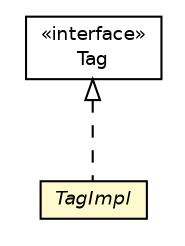 #!/usr/local/bin/dot
#
# Class diagram 
# Generated by UMLGraph version 5.2 (http://www.umlgraph.org/)
#

digraph G {
	edge [fontname="Helvetica",fontsize=10,labelfontname="Helvetica",labelfontsize=10];
	node [fontname="Helvetica",fontsize=10,shape=plaintext];
	nodesep=0.25;
	ranksep=0.5;
	// chameleon.core.tag.TagImpl
	c23839 [label=<<table title="chameleon.core.tag.TagImpl" border="0" cellborder="1" cellspacing="0" cellpadding="2" port="p" bgcolor="lemonChiffon" href="./TagImpl.html">
		<tr><td><table border="0" cellspacing="0" cellpadding="1">
<tr><td align="center" balign="center"><font face="Helvetica-Oblique"> TagImpl </font></td></tr>
		</table></td></tr>
		</table>>, fontname="Helvetica", fontcolor="black", fontsize=9.0];
	// chameleon.core.tag.Tag
	c23840 [label=<<table title="chameleon.core.tag.Tag" border="0" cellborder="1" cellspacing="0" cellpadding="2" port="p" href="./Tag.html">
		<tr><td><table border="0" cellspacing="0" cellpadding="1">
<tr><td align="center" balign="center"> &#171;interface&#187; </td></tr>
<tr><td align="center" balign="center"> Tag </td></tr>
		</table></td></tr>
		</table>>, fontname="Helvetica", fontcolor="black", fontsize=9.0];
	//chameleon.core.tag.TagImpl implements chameleon.core.tag.Tag
	c23840:p -> c23839:p [dir=back,arrowtail=empty,style=dashed];
}

